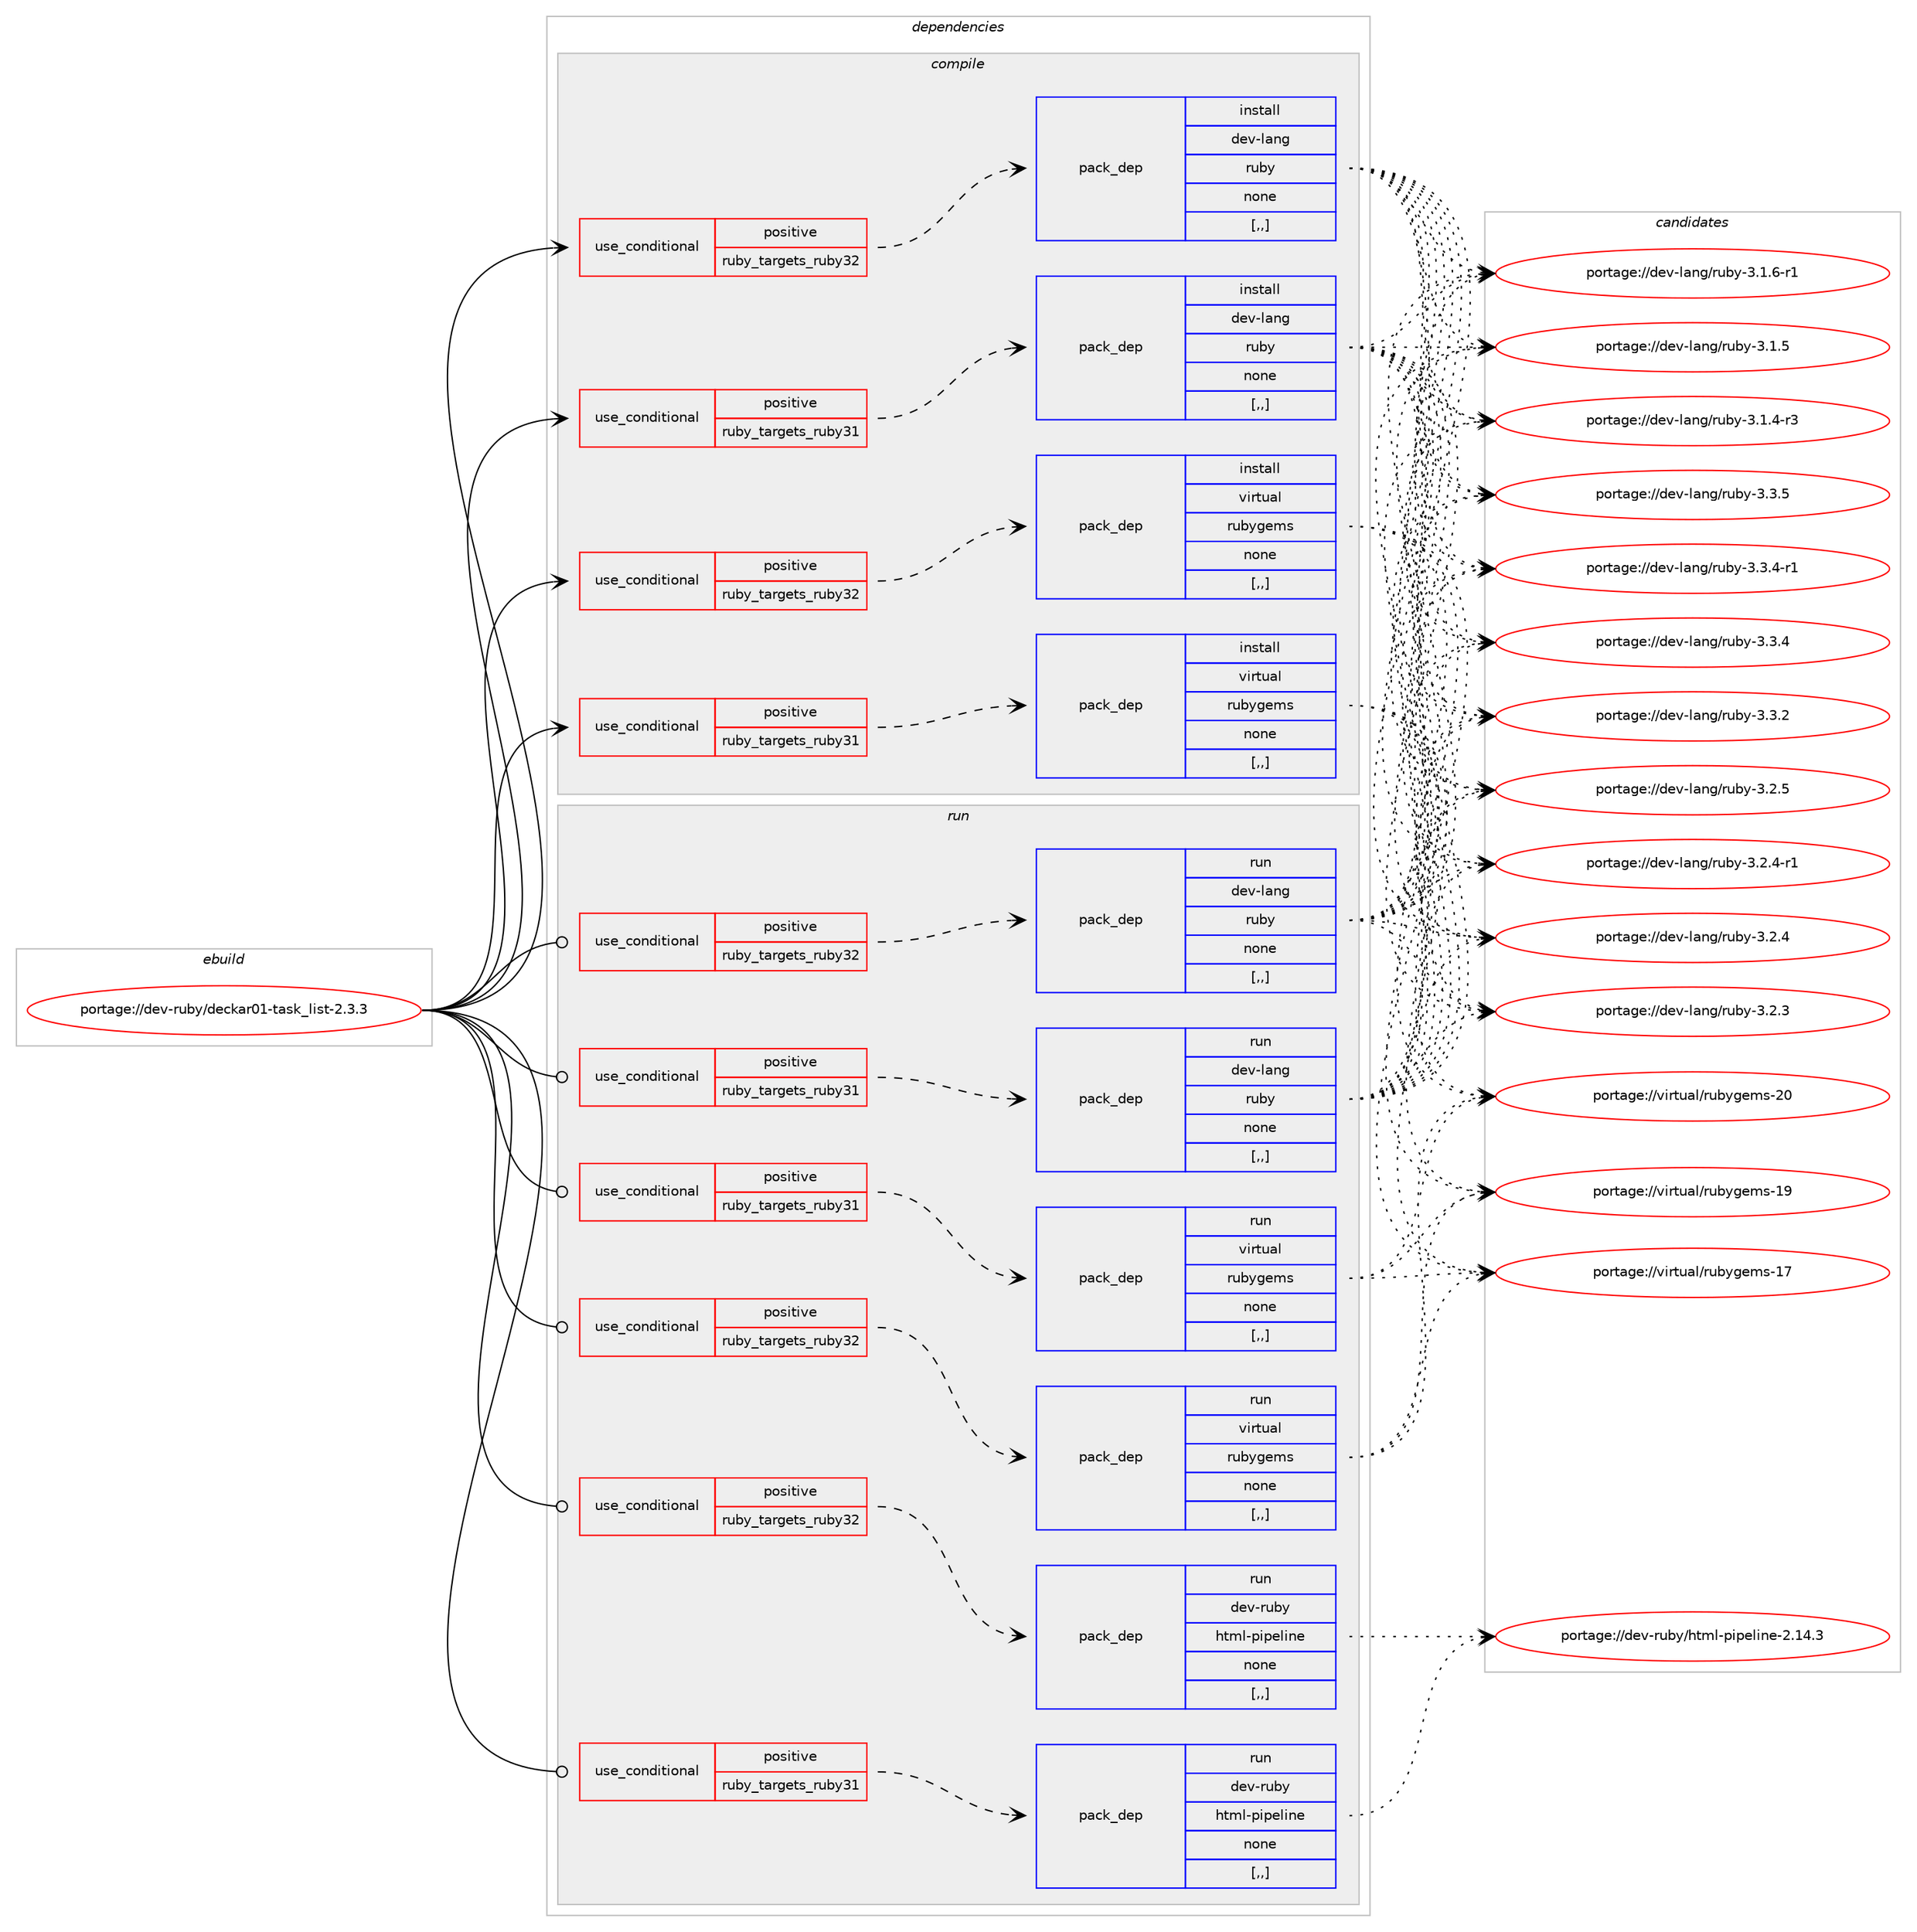 digraph prolog {

# *************
# Graph options
# *************

newrank=true;
concentrate=true;
compound=true;
graph [rankdir=LR,fontname=Helvetica,fontsize=10,ranksep=1.5];#, ranksep=2.5, nodesep=0.2];
edge  [arrowhead=vee];
node  [fontname=Helvetica,fontsize=10];

# **********
# The ebuild
# **********

subgraph cluster_leftcol {
color=gray;
label=<<i>ebuild</i>>;
id [label="portage://dev-ruby/deckar01-task_list-2.3.3", color=red, width=4, href="../dev-ruby/deckar01-task_list-2.3.3.svg"];
}

# ****************
# The dependencies
# ****************

subgraph cluster_midcol {
color=gray;
label=<<i>dependencies</i>>;
subgraph cluster_compile {
fillcolor="#eeeeee";
style=filled;
label=<<i>compile</i>>;
subgraph cond177299 {
dependency676712 [label=<<TABLE BORDER="0" CELLBORDER="1" CELLSPACING="0" CELLPADDING="4"><TR><TD ROWSPAN="3" CELLPADDING="10">use_conditional</TD></TR><TR><TD>positive</TD></TR><TR><TD>ruby_targets_ruby31</TD></TR></TABLE>>, shape=none, color=red];
subgraph pack494522 {
dependency676713 [label=<<TABLE BORDER="0" CELLBORDER="1" CELLSPACING="0" CELLPADDING="4" WIDTH="220"><TR><TD ROWSPAN="6" CELLPADDING="30">pack_dep</TD></TR><TR><TD WIDTH="110">install</TD></TR><TR><TD>dev-lang</TD></TR><TR><TD>ruby</TD></TR><TR><TD>none</TD></TR><TR><TD>[,,]</TD></TR></TABLE>>, shape=none, color=blue];
}
dependency676712:e -> dependency676713:w [weight=20,style="dashed",arrowhead="vee"];
}
id:e -> dependency676712:w [weight=20,style="solid",arrowhead="vee"];
subgraph cond177300 {
dependency676714 [label=<<TABLE BORDER="0" CELLBORDER="1" CELLSPACING="0" CELLPADDING="4"><TR><TD ROWSPAN="3" CELLPADDING="10">use_conditional</TD></TR><TR><TD>positive</TD></TR><TR><TD>ruby_targets_ruby31</TD></TR></TABLE>>, shape=none, color=red];
subgraph pack494523 {
dependency676715 [label=<<TABLE BORDER="0" CELLBORDER="1" CELLSPACING="0" CELLPADDING="4" WIDTH="220"><TR><TD ROWSPAN="6" CELLPADDING="30">pack_dep</TD></TR><TR><TD WIDTH="110">install</TD></TR><TR><TD>virtual</TD></TR><TR><TD>rubygems</TD></TR><TR><TD>none</TD></TR><TR><TD>[,,]</TD></TR></TABLE>>, shape=none, color=blue];
}
dependency676714:e -> dependency676715:w [weight=20,style="dashed",arrowhead="vee"];
}
id:e -> dependency676714:w [weight=20,style="solid",arrowhead="vee"];
subgraph cond177301 {
dependency676716 [label=<<TABLE BORDER="0" CELLBORDER="1" CELLSPACING="0" CELLPADDING="4"><TR><TD ROWSPAN="3" CELLPADDING="10">use_conditional</TD></TR><TR><TD>positive</TD></TR><TR><TD>ruby_targets_ruby32</TD></TR></TABLE>>, shape=none, color=red];
subgraph pack494524 {
dependency676717 [label=<<TABLE BORDER="0" CELLBORDER="1" CELLSPACING="0" CELLPADDING="4" WIDTH="220"><TR><TD ROWSPAN="6" CELLPADDING="30">pack_dep</TD></TR><TR><TD WIDTH="110">install</TD></TR><TR><TD>dev-lang</TD></TR><TR><TD>ruby</TD></TR><TR><TD>none</TD></TR><TR><TD>[,,]</TD></TR></TABLE>>, shape=none, color=blue];
}
dependency676716:e -> dependency676717:w [weight=20,style="dashed",arrowhead="vee"];
}
id:e -> dependency676716:w [weight=20,style="solid",arrowhead="vee"];
subgraph cond177302 {
dependency676718 [label=<<TABLE BORDER="0" CELLBORDER="1" CELLSPACING="0" CELLPADDING="4"><TR><TD ROWSPAN="3" CELLPADDING="10">use_conditional</TD></TR><TR><TD>positive</TD></TR><TR><TD>ruby_targets_ruby32</TD></TR></TABLE>>, shape=none, color=red];
subgraph pack494525 {
dependency676719 [label=<<TABLE BORDER="0" CELLBORDER="1" CELLSPACING="0" CELLPADDING="4" WIDTH="220"><TR><TD ROWSPAN="6" CELLPADDING="30">pack_dep</TD></TR><TR><TD WIDTH="110">install</TD></TR><TR><TD>virtual</TD></TR><TR><TD>rubygems</TD></TR><TR><TD>none</TD></TR><TR><TD>[,,]</TD></TR></TABLE>>, shape=none, color=blue];
}
dependency676718:e -> dependency676719:w [weight=20,style="dashed",arrowhead="vee"];
}
id:e -> dependency676718:w [weight=20,style="solid",arrowhead="vee"];
}
subgraph cluster_compileandrun {
fillcolor="#eeeeee";
style=filled;
label=<<i>compile and run</i>>;
}
subgraph cluster_run {
fillcolor="#eeeeee";
style=filled;
label=<<i>run</i>>;
subgraph cond177303 {
dependency676720 [label=<<TABLE BORDER="0" CELLBORDER="1" CELLSPACING="0" CELLPADDING="4"><TR><TD ROWSPAN="3" CELLPADDING="10">use_conditional</TD></TR><TR><TD>positive</TD></TR><TR><TD>ruby_targets_ruby31</TD></TR></TABLE>>, shape=none, color=red];
subgraph pack494526 {
dependency676721 [label=<<TABLE BORDER="0" CELLBORDER="1" CELLSPACING="0" CELLPADDING="4" WIDTH="220"><TR><TD ROWSPAN="6" CELLPADDING="30">pack_dep</TD></TR><TR><TD WIDTH="110">run</TD></TR><TR><TD>dev-lang</TD></TR><TR><TD>ruby</TD></TR><TR><TD>none</TD></TR><TR><TD>[,,]</TD></TR></TABLE>>, shape=none, color=blue];
}
dependency676720:e -> dependency676721:w [weight=20,style="dashed",arrowhead="vee"];
}
id:e -> dependency676720:w [weight=20,style="solid",arrowhead="odot"];
subgraph cond177304 {
dependency676722 [label=<<TABLE BORDER="0" CELLBORDER="1" CELLSPACING="0" CELLPADDING="4"><TR><TD ROWSPAN="3" CELLPADDING="10">use_conditional</TD></TR><TR><TD>positive</TD></TR><TR><TD>ruby_targets_ruby31</TD></TR></TABLE>>, shape=none, color=red];
subgraph pack494527 {
dependency676723 [label=<<TABLE BORDER="0" CELLBORDER="1" CELLSPACING="0" CELLPADDING="4" WIDTH="220"><TR><TD ROWSPAN="6" CELLPADDING="30">pack_dep</TD></TR><TR><TD WIDTH="110">run</TD></TR><TR><TD>dev-ruby</TD></TR><TR><TD>html-pipeline</TD></TR><TR><TD>none</TD></TR><TR><TD>[,,]</TD></TR></TABLE>>, shape=none, color=blue];
}
dependency676722:e -> dependency676723:w [weight=20,style="dashed",arrowhead="vee"];
}
id:e -> dependency676722:w [weight=20,style="solid",arrowhead="odot"];
subgraph cond177305 {
dependency676724 [label=<<TABLE BORDER="0" CELLBORDER="1" CELLSPACING="0" CELLPADDING="4"><TR><TD ROWSPAN="3" CELLPADDING="10">use_conditional</TD></TR><TR><TD>positive</TD></TR><TR><TD>ruby_targets_ruby31</TD></TR></TABLE>>, shape=none, color=red];
subgraph pack494528 {
dependency676725 [label=<<TABLE BORDER="0" CELLBORDER="1" CELLSPACING="0" CELLPADDING="4" WIDTH="220"><TR><TD ROWSPAN="6" CELLPADDING="30">pack_dep</TD></TR><TR><TD WIDTH="110">run</TD></TR><TR><TD>virtual</TD></TR><TR><TD>rubygems</TD></TR><TR><TD>none</TD></TR><TR><TD>[,,]</TD></TR></TABLE>>, shape=none, color=blue];
}
dependency676724:e -> dependency676725:w [weight=20,style="dashed",arrowhead="vee"];
}
id:e -> dependency676724:w [weight=20,style="solid",arrowhead="odot"];
subgraph cond177306 {
dependency676726 [label=<<TABLE BORDER="0" CELLBORDER="1" CELLSPACING="0" CELLPADDING="4"><TR><TD ROWSPAN="3" CELLPADDING="10">use_conditional</TD></TR><TR><TD>positive</TD></TR><TR><TD>ruby_targets_ruby32</TD></TR></TABLE>>, shape=none, color=red];
subgraph pack494529 {
dependency676727 [label=<<TABLE BORDER="0" CELLBORDER="1" CELLSPACING="0" CELLPADDING="4" WIDTH="220"><TR><TD ROWSPAN="6" CELLPADDING="30">pack_dep</TD></TR><TR><TD WIDTH="110">run</TD></TR><TR><TD>dev-lang</TD></TR><TR><TD>ruby</TD></TR><TR><TD>none</TD></TR><TR><TD>[,,]</TD></TR></TABLE>>, shape=none, color=blue];
}
dependency676726:e -> dependency676727:w [weight=20,style="dashed",arrowhead="vee"];
}
id:e -> dependency676726:w [weight=20,style="solid",arrowhead="odot"];
subgraph cond177307 {
dependency676728 [label=<<TABLE BORDER="0" CELLBORDER="1" CELLSPACING="0" CELLPADDING="4"><TR><TD ROWSPAN="3" CELLPADDING="10">use_conditional</TD></TR><TR><TD>positive</TD></TR><TR><TD>ruby_targets_ruby32</TD></TR></TABLE>>, shape=none, color=red];
subgraph pack494530 {
dependency676729 [label=<<TABLE BORDER="0" CELLBORDER="1" CELLSPACING="0" CELLPADDING="4" WIDTH="220"><TR><TD ROWSPAN="6" CELLPADDING="30">pack_dep</TD></TR><TR><TD WIDTH="110">run</TD></TR><TR><TD>dev-ruby</TD></TR><TR><TD>html-pipeline</TD></TR><TR><TD>none</TD></TR><TR><TD>[,,]</TD></TR></TABLE>>, shape=none, color=blue];
}
dependency676728:e -> dependency676729:w [weight=20,style="dashed",arrowhead="vee"];
}
id:e -> dependency676728:w [weight=20,style="solid",arrowhead="odot"];
subgraph cond177308 {
dependency676730 [label=<<TABLE BORDER="0" CELLBORDER="1" CELLSPACING="0" CELLPADDING="4"><TR><TD ROWSPAN="3" CELLPADDING="10">use_conditional</TD></TR><TR><TD>positive</TD></TR><TR><TD>ruby_targets_ruby32</TD></TR></TABLE>>, shape=none, color=red];
subgraph pack494531 {
dependency676731 [label=<<TABLE BORDER="0" CELLBORDER="1" CELLSPACING="0" CELLPADDING="4" WIDTH="220"><TR><TD ROWSPAN="6" CELLPADDING="30">pack_dep</TD></TR><TR><TD WIDTH="110">run</TD></TR><TR><TD>virtual</TD></TR><TR><TD>rubygems</TD></TR><TR><TD>none</TD></TR><TR><TD>[,,]</TD></TR></TABLE>>, shape=none, color=blue];
}
dependency676730:e -> dependency676731:w [weight=20,style="dashed",arrowhead="vee"];
}
id:e -> dependency676730:w [weight=20,style="solid",arrowhead="odot"];
}
}

# **************
# The candidates
# **************

subgraph cluster_choices {
rank=same;
color=gray;
label=<<i>candidates</i>>;

subgraph choice494522 {
color=black;
nodesep=1;
choice10010111845108971101034711411798121455146514653 [label="portage://dev-lang/ruby-3.3.5", color=red, width=4,href="../dev-lang/ruby-3.3.5.svg"];
choice100101118451089711010347114117981214551465146524511449 [label="portage://dev-lang/ruby-3.3.4-r1", color=red, width=4,href="../dev-lang/ruby-3.3.4-r1.svg"];
choice10010111845108971101034711411798121455146514652 [label="portage://dev-lang/ruby-3.3.4", color=red, width=4,href="../dev-lang/ruby-3.3.4.svg"];
choice10010111845108971101034711411798121455146514650 [label="portage://dev-lang/ruby-3.3.2", color=red, width=4,href="../dev-lang/ruby-3.3.2.svg"];
choice10010111845108971101034711411798121455146504653 [label="portage://dev-lang/ruby-3.2.5", color=red, width=4,href="../dev-lang/ruby-3.2.5.svg"];
choice100101118451089711010347114117981214551465046524511449 [label="portage://dev-lang/ruby-3.2.4-r1", color=red, width=4,href="../dev-lang/ruby-3.2.4-r1.svg"];
choice10010111845108971101034711411798121455146504652 [label="portage://dev-lang/ruby-3.2.4", color=red, width=4,href="../dev-lang/ruby-3.2.4.svg"];
choice10010111845108971101034711411798121455146504651 [label="portage://dev-lang/ruby-3.2.3", color=red, width=4,href="../dev-lang/ruby-3.2.3.svg"];
choice100101118451089711010347114117981214551464946544511449 [label="portage://dev-lang/ruby-3.1.6-r1", color=red, width=4,href="../dev-lang/ruby-3.1.6-r1.svg"];
choice10010111845108971101034711411798121455146494653 [label="portage://dev-lang/ruby-3.1.5", color=red, width=4,href="../dev-lang/ruby-3.1.5.svg"];
choice100101118451089711010347114117981214551464946524511451 [label="portage://dev-lang/ruby-3.1.4-r3", color=red, width=4,href="../dev-lang/ruby-3.1.4-r3.svg"];
dependency676713:e -> choice10010111845108971101034711411798121455146514653:w [style=dotted,weight="100"];
dependency676713:e -> choice100101118451089711010347114117981214551465146524511449:w [style=dotted,weight="100"];
dependency676713:e -> choice10010111845108971101034711411798121455146514652:w [style=dotted,weight="100"];
dependency676713:e -> choice10010111845108971101034711411798121455146514650:w [style=dotted,weight="100"];
dependency676713:e -> choice10010111845108971101034711411798121455146504653:w [style=dotted,weight="100"];
dependency676713:e -> choice100101118451089711010347114117981214551465046524511449:w [style=dotted,weight="100"];
dependency676713:e -> choice10010111845108971101034711411798121455146504652:w [style=dotted,weight="100"];
dependency676713:e -> choice10010111845108971101034711411798121455146504651:w [style=dotted,weight="100"];
dependency676713:e -> choice100101118451089711010347114117981214551464946544511449:w [style=dotted,weight="100"];
dependency676713:e -> choice10010111845108971101034711411798121455146494653:w [style=dotted,weight="100"];
dependency676713:e -> choice100101118451089711010347114117981214551464946524511451:w [style=dotted,weight="100"];
}
subgraph choice494523 {
color=black;
nodesep=1;
choice118105114116117971084711411798121103101109115455048 [label="portage://virtual/rubygems-20", color=red, width=4,href="../virtual/rubygems-20.svg"];
choice118105114116117971084711411798121103101109115454957 [label="portage://virtual/rubygems-19", color=red, width=4,href="../virtual/rubygems-19.svg"];
choice118105114116117971084711411798121103101109115454955 [label="portage://virtual/rubygems-17", color=red, width=4,href="../virtual/rubygems-17.svg"];
dependency676715:e -> choice118105114116117971084711411798121103101109115455048:w [style=dotted,weight="100"];
dependency676715:e -> choice118105114116117971084711411798121103101109115454957:w [style=dotted,weight="100"];
dependency676715:e -> choice118105114116117971084711411798121103101109115454955:w [style=dotted,weight="100"];
}
subgraph choice494524 {
color=black;
nodesep=1;
choice10010111845108971101034711411798121455146514653 [label="portage://dev-lang/ruby-3.3.5", color=red, width=4,href="../dev-lang/ruby-3.3.5.svg"];
choice100101118451089711010347114117981214551465146524511449 [label="portage://dev-lang/ruby-3.3.4-r1", color=red, width=4,href="../dev-lang/ruby-3.3.4-r1.svg"];
choice10010111845108971101034711411798121455146514652 [label="portage://dev-lang/ruby-3.3.4", color=red, width=4,href="../dev-lang/ruby-3.3.4.svg"];
choice10010111845108971101034711411798121455146514650 [label="portage://dev-lang/ruby-3.3.2", color=red, width=4,href="../dev-lang/ruby-3.3.2.svg"];
choice10010111845108971101034711411798121455146504653 [label="portage://dev-lang/ruby-3.2.5", color=red, width=4,href="../dev-lang/ruby-3.2.5.svg"];
choice100101118451089711010347114117981214551465046524511449 [label="portage://dev-lang/ruby-3.2.4-r1", color=red, width=4,href="../dev-lang/ruby-3.2.4-r1.svg"];
choice10010111845108971101034711411798121455146504652 [label="portage://dev-lang/ruby-3.2.4", color=red, width=4,href="../dev-lang/ruby-3.2.4.svg"];
choice10010111845108971101034711411798121455146504651 [label="portage://dev-lang/ruby-3.2.3", color=red, width=4,href="../dev-lang/ruby-3.2.3.svg"];
choice100101118451089711010347114117981214551464946544511449 [label="portage://dev-lang/ruby-3.1.6-r1", color=red, width=4,href="../dev-lang/ruby-3.1.6-r1.svg"];
choice10010111845108971101034711411798121455146494653 [label="portage://dev-lang/ruby-3.1.5", color=red, width=4,href="../dev-lang/ruby-3.1.5.svg"];
choice100101118451089711010347114117981214551464946524511451 [label="portage://dev-lang/ruby-3.1.4-r3", color=red, width=4,href="../dev-lang/ruby-3.1.4-r3.svg"];
dependency676717:e -> choice10010111845108971101034711411798121455146514653:w [style=dotted,weight="100"];
dependency676717:e -> choice100101118451089711010347114117981214551465146524511449:w [style=dotted,weight="100"];
dependency676717:e -> choice10010111845108971101034711411798121455146514652:w [style=dotted,weight="100"];
dependency676717:e -> choice10010111845108971101034711411798121455146514650:w [style=dotted,weight="100"];
dependency676717:e -> choice10010111845108971101034711411798121455146504653:w [style=dotted,weight="100"];
dependency676717:e -> choice100101118451089711010347114117981214551465046524511449:w [style=dotted,weight="100"];
dependency676717:e -> choice10010111845108971101034711411798121455146504652:w [style=dotted,weight="100"];
dependency676717:e -> choice10010111845108971101034711411798121455146504651:w [style=dotted,weight="100"];
dependency676717:e -> choice100101118451089711010347114117981214551464946544511449:w [style=dotted,weight="100"];
dependency676717:e -> choice10010111845108971101034711411798121455146494653:w [style=dotted,weight="100"];
dependency676717:e -> choice100101118451089711010347114117981214551464946524511451:w [style=dotted,weight="100"];
}
subgraph choice494525 {
color=black;
nodesep=1;
choice118105114116117971084711411798121103101109115455048 [label="portage://virtual/rubygems-20", color=red, width=4,href="../virtual/rubygems-20.svg"];
choice118105114116117971084711411798121103101109115454957 [label="portage://virtual/rubygems-19", color=red, width=4,href="../virtual/rubygems-19.svg"];
choice118105114116117971084711411798121103101109115454955 [label="portage://virtual/rubygems-17", color=red, width=4,href="../virtual/rubygems-17.svg"];
dependency676719:e -> choice118105114116117971084711411798121103101109115455048:w [style=dotted,weight="100"];
dependency676719:e -> choice118105114116117971084711411798121103101109115454957:w [style=dotted,weight="100"];
dependency676719:e -> choice118105114116117971084711411798121103101109115454955:w [style=dotted,weight="100"];
}
subgraph choice494526 {
color=black;
nodesep=1;
choice10010111845108971101034711411798121455146514653 [label="portage://dev-lang/ruby-3.3.5", color=red, width=4,href="../dev-lang/ruby-3.3.5.svg"];
choice100101118451089711010347114117981214551465146524511449 [label="portage://dev-lang/ruby-3.3.4-r1", color=red, width=4,href="../dev-lang/ruby-3.3.4-r1.svg"];
choice10010111845108971101034711411798121455146514652 [label="portage://dev-lang/ruby-3.3.4", color=red, width=4,href="../dev-lang/ruby-3.3.4.svg"];
choice10010111845108971101034711411798121455146514650 [label="portage://dev-lang/ruby-3.3.2", color=red, width=4,href="../dev-lang/ruby-3.3.2.svg"];
choice10010111845108971101034711411798121455146504653 [label="portage://dev-lang/ruby-3.2.5", color=red, width=4,href="../dev-lang/ruby-3.2.5.svg"];
choice100101118451089711010347114117981214551465046524511449 [label="portage://dev-lang/ruby-3.2.4-r1", color=red, width=4,href="../dev-lang/ruby-3.2.4-r1.svg"];
choice10010111845108971101034711411798121455146504652 [label="portage://dev-lang/ruby-3.2.4", color=red, width=4,href="../dev-lang/ruby-3.2.4.svg"];
choice10010111845108971101034711411798121455146504651 [label="portage://dev-lang/ruby-3.2.3", color=red, width=4,href="../dev-lang/ruby-3.2.3.svg"];
choice100101118451089711010347114117981214551464946544511449 [label="portage://dev-lang/ruby-3.1.6-r1", color=red, width=4,href="../dev-lang/ruby-3.1.6-r1.svg"];
choice10010111845108971101034711411798121455146494653 [label="portage://dev-lang/ruby-3.1.5", color=red, width=4,href="../dev-lang/ruby-3.1.5.svg"];
choice100101118451089711010347114117981214551464946524511451 [label="portage://dev-lang/ruby-3.1.4-r3", color=red, width=4,href="../dev-lang/ruby-3.1.4-r3.svg"];
dependency676721:e -> choice10010111845108971101034711411798121455146514653:w [style=dotted,weight="100"];
dependency676721:e -> choice100101118451089711010347114117981214551465146524511449:w [style=dotted,weight="100"];
dependency676721:e -> choice10010111845108971101034711411798121455146514652:w [style=dotted,weight="100"];
dependency676721:e -> choice10010111845108971101034711411798121455146514650:w [style=dotted,weight="100"];
dependency676721:e -> choice10010111845108971101034711411798121455146504653:w [style=dotted,weight="100"];
dependency676721:e -> choice100101118451089711010347114117981214551465046524511449:w [style=dotted,weight="100"];
dependency676721:e -> choice10010111845108971101034711411798121455146504652:w [style=dotted,weight="100"];
dependency676721:e -> choice10010111845108971101034711411798121455146504651:w [style=dotted,weight="100"];
dependency676721:e -> choice100101118451089711010347114117981214551464946544511449:w [style=dotted,weight="100"];
dependency676721:e -> choice10010111845108971101034711411798121455146494653:w [style=dotted,weight="100"];
dependency676721:e -> choice100101118451089711010347114117981214551464946524511451:w [style=dotted,weight="100"];
}
subgraph choice494527 {
color=black;
nodesep=1;
choice1001011184511411798121471041161091084511210511210110810511010145504649524651 [label="portage://dev-ruby/html-pipeline-2.14.3", color=red, width=4,href="../dev-ruby/html-pipeline-2.14.3.svg"];
dependency676723:e -> choice1001011184511411798121471041161091084511210511210110810511010145504649524651:w [style=dotted,weight="100"];
}
subgraph choice494528 {
color=black;
nodesep=1;
choice118105114116117971084711411798121103101109115455048 [label="portage://virtual/rubygems-20", color=red, width=4,href="../virtual/rubygems-20.svg"];
choice118105114116117971084711411798121103101109115454957 [label="portage://virtual/rubygems-19", color=red, width=4,href="../virtual/rubygems-19.svg"];
choice118105114116117971084711411798121103101109115454955 [label="portage://virtual/rubygems-17", color=red, width=4,href="../virtual/rubygems-17.svg"];
dependency676725:e -> choice118105114116117971084711411798121103101109115455048:w [style=dotted,weight="100"];
dependency676725:e -> choice118105114116117971084711411798121103101109115454957:w [style=dotted,weight="100"];
dependency676725:e -> choice118105114116117971084711411798121103101109115454955:w [style=dotted,weight="100"];
}
subgraph choice494529 {
color=black;
nodesep=1;
choice10010111845108971101034711411798121455146514653 [label="portage://dev-lang/ruby-3.3.5", color=red, width=4,href="../dev-lang/ruby-3.3.5.svg"];
choice100101118451089711010347114117981214551465146524511449 [label="portage://dev-lang/ruby-3.3.4-r1", color=red, width=4,href="../dev-lang/ruby-3.3.4-r1.svg"];
choice10010111845108971101034711411798121455146514652 [label="portage://dev-lang/ruby-3.3.4", color=red, width=4,href="../dev-lang/ruby-3.3.4.svg"];
choice10010111845108971101034711411798121455146514650 [label="portage://dev-lang/ruby-3.3.2", color=red, width=4,href="../dev-lang/ruby-3.3.2.svg"];
choice10010111845108971101034711411798121455146504653 [label="portage://dev-lang/ruby-3.2.5", color=red, width=4,href="../dev-lang/ruby-3.2.5.svg"];
choice100101118451089711010347114117981214551465046524511449 [label="portage://dev-lang/ruby-3.2.4-r1", color=red, width=4,href="../dev-lang/ruby-3.2.4-r1.svg"];
choice10010111845108971101034711411798121455146504652 [label="portage://dev-lang/ruby-3.2.4", color=red, width=4,href="../dev-lang/ruby-3.2.4.svg"];
choice10010111845108971101034711411798121455146504651 [label="portage://dev-lang/ruby-3.2.3", color=red, width=4,href="../dev-lang/ruby-3.2.3.svg"];
choice100101118451089711010347114117981214551464946544511449 [label="portage://dev-lang/ruby-3.1.6-r1", color=red, width=4,href="../dev-lang/ruby-3.1.6-r1.svg"];
choice10010111845108971101034711411798121455146494653 [label="portage://dev-lang/ruby-3.1.5", color=red, width=4,href="../dev-lang/ruby-3.1.5.svg"];
choice100101118451089711010347114117981214551464946524511451 [label="portage://dev-lang/ruby-3.1.4-r3", color=red, width=4,href="../dev-lang/ruby-3.1.4-r3.svg"];
dependency676727:e -> choice10010111845108971101034711411798121455146514653:w [style=dotted,weight="100"];
dependency676727:e -> choice100101118451089711010347114117981214551465146524511449:w [style=dotted,weight="100"];
dependency676727:e -> choice10010111845108971101034711411798121455146514652:w [style=dotted,weight="100"];
dependency676727:e -> choice10010111845108971101034711411798121455146514650:w [style=dotted,weight="100"];
dependency676727:e -> choice10010111845108971101034711411798121455146504653:w [style=dotted,weight="100"];
dependency676727:e -> choice100101118451089711010347114117981214551465046524511449:w [style=dotted,weight="100"];
dependency676727:e -> choice10010111845108971101034711411798121455146504652:w [style=dotted,weight="100"];
dependency676727:e -> choice10010111845108971101034711411798121455146504651:w [style=dotted,weight="100"];
dependency676727:e -> choice100101118451089711010347114117981214551464946544511449:w [style=dotted,weight="100"];
dependency676727:e -> choice10010111845108971101034711411798121455146494653:w [style=dotted,weight="100"];
dependency676727:e -> choice100101118451089711010347114117981214551464946524511451:w [style=dotted,weight="100"];
}
subgraph choice494530 {
color=black;
nodesep=1;
choice1001011184511411798121471041161091084511210511210110810511010145504649524651 [label="portage://dev-ruby/html-pipeline-2.14.3", color=red, width=4,href="../dev-ruby/html-pipeline-2.14.3.svg"];
dependency676729:e -> choice1001011184511411798121471041161091084511210511210110810511010145504649524651:w [style=dotted,weight="100"];
}
subgraph choice494531 {
color=black;
nodesep=1;
choice118105114116117971084711411798121103101109115455048 [label="portage://virtual/rubygems-20", color=red, width=4,href="../virtual/rubygems-20.svg"];
choice118105114116117971084711411798121103101109115454957 [label="portage://virtual/rubygems-19", color=red, width=4,href="../virtual/rubygems-19.svg"];
choice118105114116117971084711411798121103101109115454955 [label="portage://virtual/rubygems-17", color=red, width=4,href="../virtual/rubygems-17.svg"];
dependency676731:e -> choice118105114116117971084711411798121103101109115455048:w [style=dotted,weight="100"];
dependency676731:e -> choice118105114116117971084711411798121103101109115454957:w [style=dotted,weight="100"];
dependency676731:e -> choice118105114116117971084711411798121103101109115454955:w [style=dotted,weight="100"];
}
}

}
